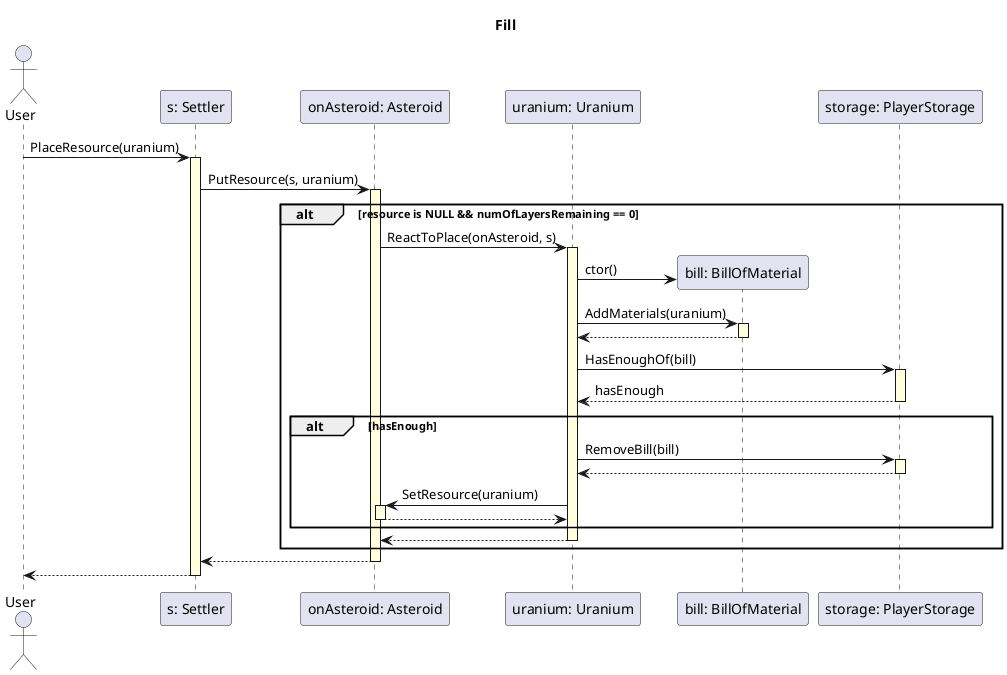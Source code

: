 @startuml

skinparam SequenceLifeLineBackgroundColor LightYellow

title "Fill"

actor User as US

participant "s: Settler" as settler
participant "onAsteroid: Asteroid" as onAsteroid
participant "uranium: Uranium" as uranium
participant "bill: BillOfMaterial" as bill
participant "storage: PlayerStorage" as storage


US -> settler ++: PlaceResource(uranium)

settler->onAsteroid ++: PutResource(s, uranium)

alt resource is NULL && numOfLayersRemaining == 0

    onAsteroid -> uranium ++: ReactToPlace(onAsteroid, s)

        uranium -> bill **: ctor()
        uranium -> bill ++: AddMaterials(uranium)
        bill --> uranium --

        uranium -> storage ++: HasEnoughOf(bill)
        storage --> uranium --: hasEnough

        alt hasEnough

            uranium -> storage ++: RemoveBill(bill)
            storage --> uranium --

            uranium -> onAsteroid ++: SetResource(uranium)
            onAsteroid --> uranium --

        end

    uranium --> onAsteroid --
    
end

onAsteroid --> settler--

settler --> US--

@enduml